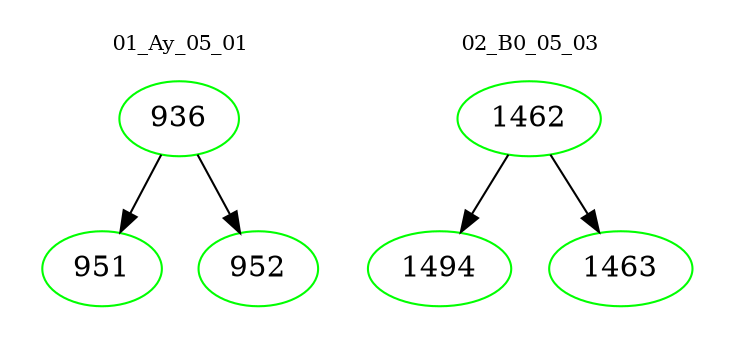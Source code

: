 digraph{
subgraph cluster_0 {
color = white
label = "01_Ay_05_01";
fontsize=10;
T0_936 [label="936", color="green"]
T0_936 -> T0_951 [color="black"]
T0_951 [label="951", color="green"]
T0_936 -> T0_952 [color="black"]
T0_952 [label="952", color="green"]
}
subgraph cluster_1 {
color = white
label = "02_B0_05_03";
fontsize=10;
T1_1462 [label="1462", color="green"]
T1_1462 -> T1_1494 [color="black"]
T1_1494 [label="1494", color="green"]
T1_1462 -> T1_1463 [color="black"]
T1_1463 [label="1463", color="green"]
}
}
